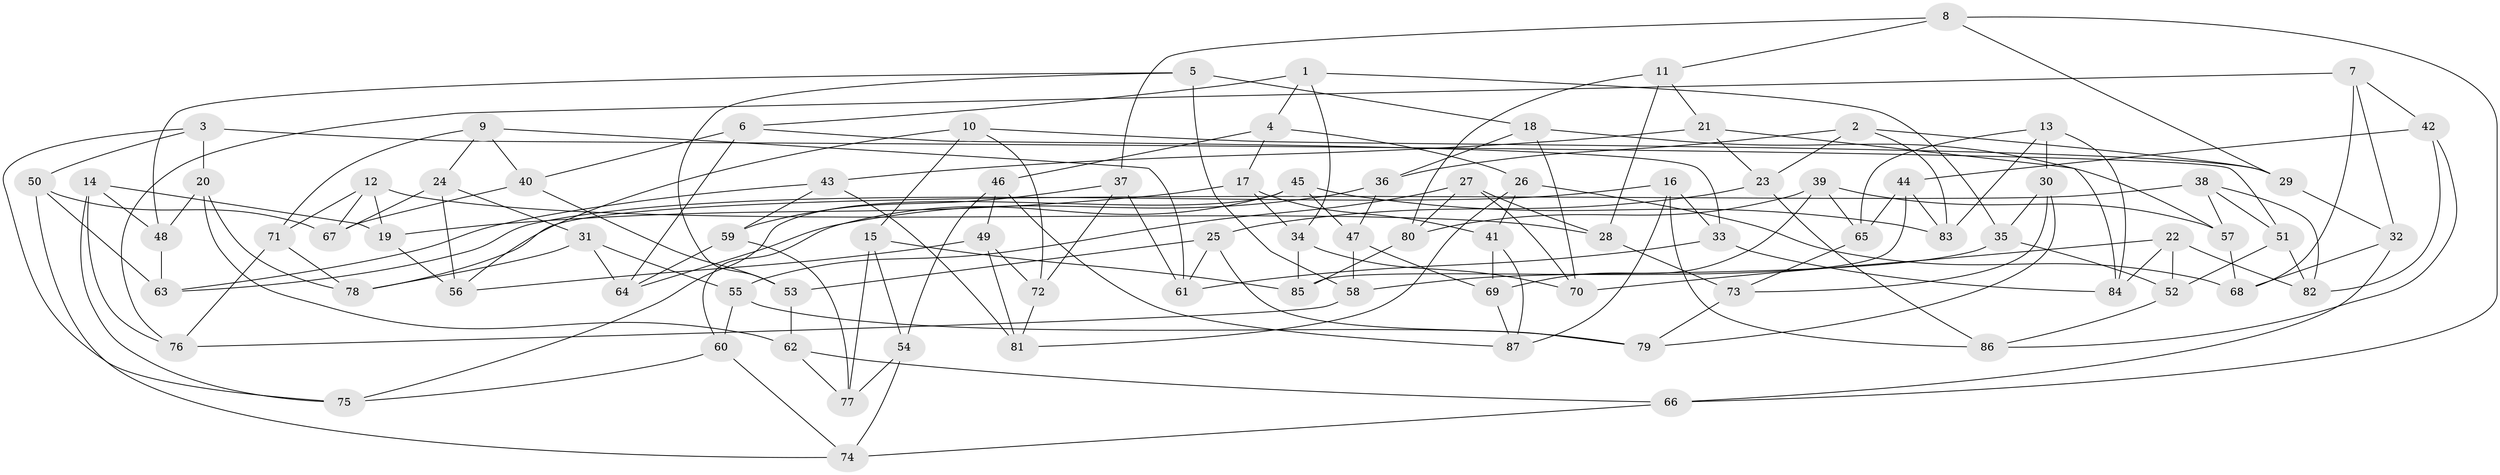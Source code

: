 // Generated by graph-tools (version 1.1) at 2025/38/03/09/25 02:38:00]
// undirected, 87 vertices, 174 edges
graph export_dot {
graph [start="1"]
  node [color=gray90,style=filled];
  1;
  2;
  3;
  4;
  5;
  6;
  7;
  8;
  9;
  10;
  11;
  12;
  13;
  14;
  15;
  16;
  17;
  18;
  19;
  20;
  21;
  22;
  23;
  24;
  25;
  26;
  27;
  28;
  29;
  30;
  31;
  32;
  33;
  34;
  35;
  36;
  37;
  38;
  39;
  40;
  41;
  42;
  43;
  44;
  45;
  46;
  47;
  48;
  49;
  50;
  51;
  52;
  53;
  54;
  55;
  56;
  57;
  58;
  59;
  60;
  61;
  62;
  63;
  64;
  65;
  66;
  67;
  68;
  69;
  70;
  71;
  72;
  73;
  74;
  75;
  76;
  77;
  78;
  79;
  80;
  81;
  82;
  83;
  84;
  85;
  86;
  87;
  1 -- 34;
  1 -- 35;
  1 -- 6;
  1 -- 4;
  2 -- 83;
  2 -- 29;
  2 -- 23;
  2 -- 36;
  3 -- 51;
  3 -- 75;
  3 -- 50;
  3 -- 20;
  4 -- 17;
  4 -- 46;
  4 -- 26;
  5 -- 48;
  5 -- 18;
  5 -- 53;
  5 -- 58;
  6 -- 33;
  6 -- 64;
  6 -- 40;
  7 -- 42;
  7 -- 32;
  7 -- 76;
  7 -- 68;
  8 -- 29;
  8 -- 37;
  8 -- 11;
  8 -- 66;
  9 -- 40;
  9 -- 71;
  9 -- 24;
  9 -- 61;
  10 -- 15;
  10 -- 72;
  10 -- 29;
  10 -- 56;
  11 -- 21;
  11 -- 28;
  11 -- 80;
  12 -- 19;
  12 -- 28;
  12 -- 67;
  12 -- 71;
  13 -- 65;
  13 -- 83;
  13 -- 84;
  13 -- 30;
  14 -- 48;
  14 -- 19;
  14 -- 76;
  14 -- 75;
  15 -- 77;
  15 -- 85;
  15 -- 54;
  16 -- 33;
  16 -- 63;
  16 -- 86;
  16 -- 87;
  17 -- 34;
  17 -- 41;
  17 -- 19;
  18 -- 70;
  18 -- 36;
  18 -- 57;
  19 -- 56;
  20 -- 78;
  20 -- 48;
  20 -- 62;
  21 -- 43;
  21 -- 23;
  21 -- 84;
  22 -- 52;
  22 -- 70;
  22 -- 84;
  22 -- 82;
  23 -- 25;
  23 -- 86;
  24 -- 56;
  24 -- 67;
  24 -- 31;
  25 -- 53;
  25 -- 79;
  25 -- 61;
  26 -- 68;
  26 -- 41;
  26 -- 81;
  27 -- 70;
  27 -- 55;
  27 -- 80;
  27 -- 28;
  28 -- 73;
  29 -- 32;
  30 -- 35;
  30 -- 73;
  30 -- 79;
  31 -- 64;
  31 -- 55;
  31 -- 78;
  32 -- 66;
  32 -- 68;
  33 -- 61;
  33 -- 84;
  34 -- 70;
  34 -- 85;
  35 -- 58;
  35 -- 52;
  36 -- 47;
  36 -- 64;
  37 -- 61;
  37 -- 72;
  37 -- 59;
  38 -- 78;
  38 -- 51;
  38 -- 57;
  38 -- 82;
  39 -- 69;
  39 -- 80;
  39 -- 65;
  39 -- 57;
  40 -- 53;
  40 -- 67;
  41 -- 87;
  41 -- 69;
  42 -- 86;
  42 -- 82;
  42 -- 44;
  43 -- 63;
  43 -- 59;
  43 -- 81;
  44 -- 83;
  44 -- 65;
  44 -- 85;
  45 -- 83;
  45 -- 60;
  45 -- 75;
  45 -- 47;
  46 -- 54;
  46 -- 49;
  46 -- 87;
  47 -- 69;
  47 -- 58;
  48 -- 63;
  49 -- 56;
  49 -- 81;
  49 -- 72;
  50 -- 63;
  50 -- 67;
  50 -- 74;
  51 -- 82;
  51 -- 52;
  52 -- 86;
  53 -- 62;
  54 -- 77;
  54 -- 74;
  55 -- 79;
  55 -- 60;
  57 -- 68;
  58 -- 76;
  59 -- 77;
  59 -- 64;
  60 -- 75;
  60 -- 74;
  62 -- 77;
  62 -- 66;
  65 -- 73;
  66 -- 74;
  69 -- 87;
  71 -- 76;
  71 -- 78;
  72 -- 81;
  73 -- 79;
  80 -- 85;
}
